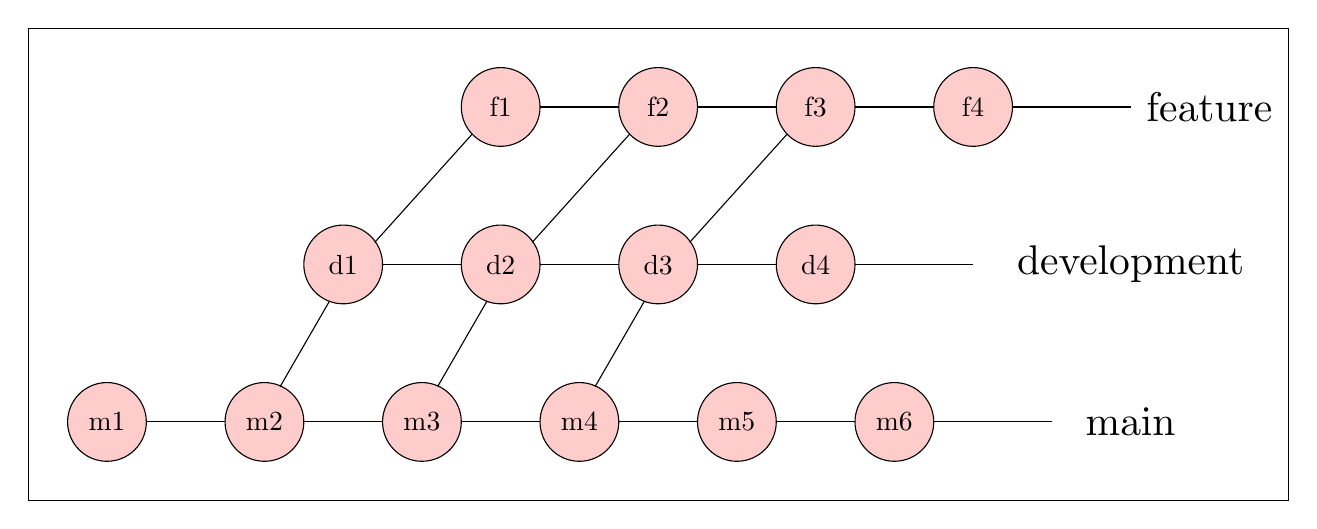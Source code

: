 ﻿\begin{tikzpicture}

\draw(0,0) rectangle ++(16,6);

\begin{scope}[]
\draw(1,1) -- (13,1);
\draw[fill=red!20]
(1,1) circle (0.5) node [  ]   { m1  }   ++ 
(2,0) circle (0.5) node [  ]   { m2  }   ++
(2,0) circle (0.5) node [  ]   { m3  }   ++ 
(2,0) circle (0.5) node [  ]   { m4  }   ++ 
(2,0) circle (0.5) node [  ]   { m5  }   ++ 
(2,0) circle (0.5) node [  ]   { m6  } ; 
\draw(14,1) node[scale=1.5]{main};
\end{scope}


\begin{scope}[yshift=2cm, xshift=3cm]
\draw(1,1) -- (9,1);
\draw[fill=red!20]
(1,1) circle (0.5) node [  ]   { d1  }   ++ 
(2,0) circle (0.5) node [  ]   { d2  }   ++
(2,0) circle (0.5) node [  ]   { d3  }   ++ 
(2,0) circle (0.5) node [  ]   { d4  }  ;
\draw(11,1) node[scale=1.5]{development};
\end{scope}


\draw(3.2,1.45) -- ++ (60:1.25);
\draw(5.2,1.45) -- ++ (60:1.25);
\draw(7.2,1.45) -- ++ (60:1.25);



\begin{scope}[yshift=4cm, xshift=5cm]
\draw(1,1) -- (9,1);
\draw[fill=red!20]
(1,1) circle (0.5) node [  ]   { f1  }   ++ 
(2,0) circle (0.5) node [  ]   { f2  }   ++
(2,0) circle (0.5) node [  ]   { f3  }   ++ 
(2,0) circle (0.5) node [  ]   { f4  }  ;
\draw(10,1) node[scale=1.5]{feature};
\end{scope}

\draw(4.4,3.28) -- ++ (48:1.85);
\draw(6.4,3.28) -- ++ (48:1.85);
\draw(8.4,3.28) -- ++ (48:1.85);


\end{tikzpicture}